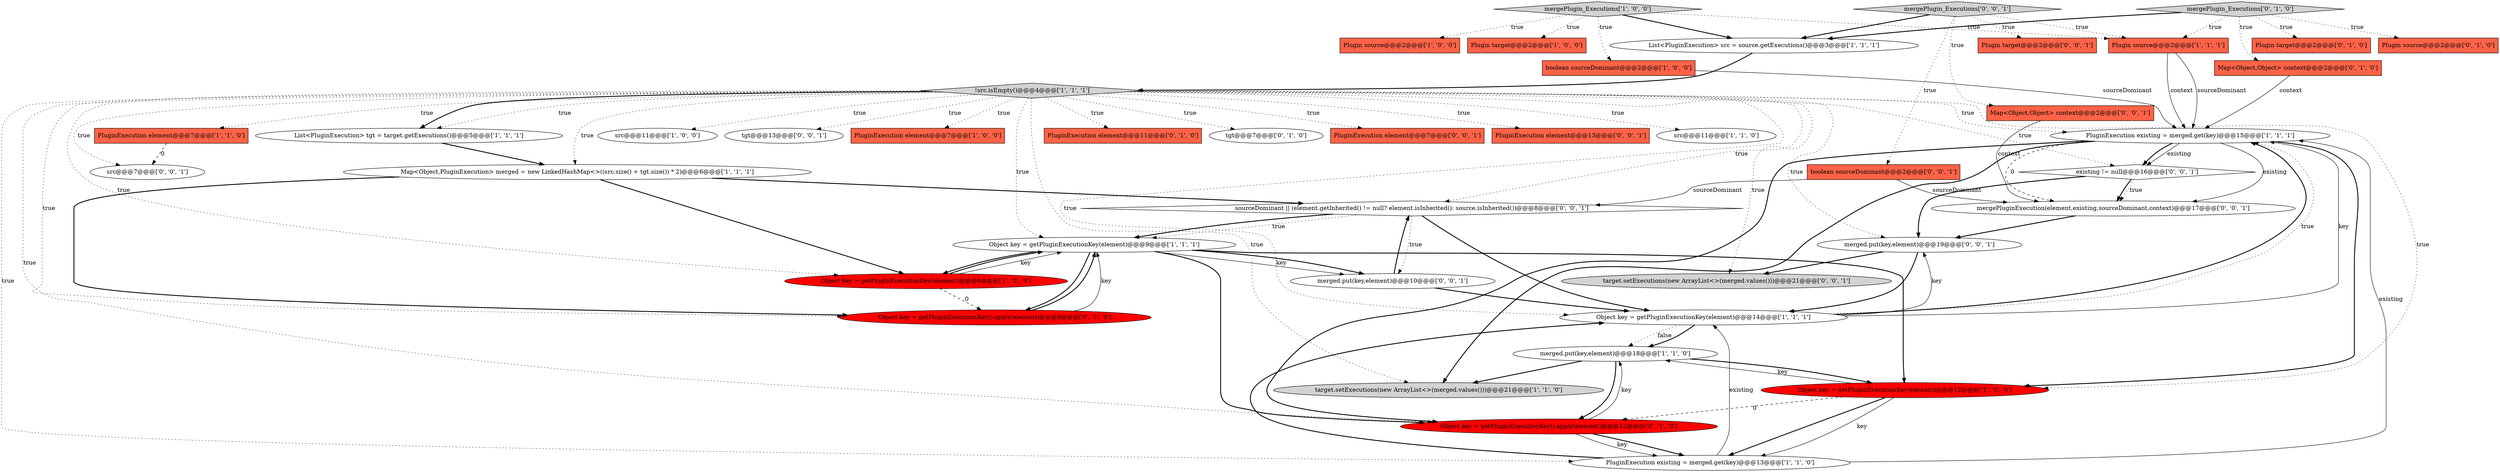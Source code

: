 digraph {
38 [style = filled, label = "Plugin target@@@2@@@['0', '0', '1']", fillcolor = tomato, shape = box image = "AAA0AAABBB3BBB"];
39 [style = filled, label = "mergePlugin_Executions['0', '0', '1']", fillcolor = lightgray, shape = diamond image = "AAA0AAABBB3BBB"];
1 [style = filled, label = "boolean sourceDominant@@@2@@@['1', '0', '0']", fillcolor = tomato, shape = box image = "AAA0AAABBB1BBB"];
37 [style = filled, label = "merged.put(key,element)@@@10@@@['0', '0', '1']", fillcolor = white, shape = ellipse image = "AAA0AAABBB3BBB"];
12 [style = filled, label = "Object key = getPluginExecutionKey(element)@@@14@@@['1', '1', '1']", fillcolor = white, shape = ellipse image = "AAA0AAABBB1BBB"];
28 [style = filled, label = "Map<Object,Object> context@@@2@@@['0', '1', '0']", fillcolor = tomato, shape = box image = "AAA0AAABBB2BBB"];
41 [style = filled, label = "existing != null@@@16@@@['0', '0', '1']", fillcolor = white, shape = diamond image = "AAA0AAABBB3BBB"];
5 [style = filled, label = "src@@@11@@@['1', '0', '0']", fillcolor = white, shape = ellipse image = "AAA0AAABBB1BBB"];
2 [style = filled, label = "Object key = getPluginExecutionKey(element)@@@9@@@['1', '1', '1']", fillcolor = white, shape = ellipse image = "AAA0AAABBB1BBB"];
0 [style = filled, label = "Object key = getPluginExecutionKey(element)@@@8@@@['1', '0', '0']", fillcolor = red, shape = ellipse image = "AAA1AAABBB1BBB"];
25 [style = filled, label = "Plugin target@@@2@@@['0', '1', '0']", fillcolor = tomato, shape = box image = "AAA0AAABBB2BBB"];
13 [style = filled, label = "Object key = getPluginExecutionKey(element)@@@12@@@['1', '0', '0']", fillcolor = red, shape = ellipse image = "AAA1AAABBB1BBB"];
32 [style = filled, label = "mergePluginExecution(element,existing,sourceDominant,context)@@@17@@@['0', '0', '1']", fillcolor = white, shape = ellipse image = "AAA0AAABBB3BBB"];
16 [style = filled, label = "Plugin source@@@2@@@['1', '1', '1']", fillcolor = tomato, shape = box image = "AAA0AAABBB1BBB"];
21 [style = filled, label = "Object key = getPluginExecutionKey().apply(element)@@@8@@@['0', '1', '0']", fillcolor = red, shape = ellipse image = "AAA1AAABBB2BBB"];
9 [style = filled, label = "Map<Object,PluginExecution> merged = new LinkedHashMap<>((src.size() + tgt.size()) * 2)@@@6@@@['1', '1', '1']", fillcolor = white, shape = ellipse image = "AAA0AAABBB1BBB"];
30 [style = filled, label = "tgt@@@13@@@['0', '0', '1']", fillcolor = white, shape = ellipse image = "AAA0AAABBB3BBB"];
34 [style = filled, label = "merged.put(key,element)@@@19@@@['0', '0', '1']", fillcolor = white, shape = ellipse image = "AAA0AAABBB3BBB"];
40 [style = filled, label = "boolean sourceDominant@@@2@@@['0', '0', '1']", fillcolor = tomato, shape = box image = "AAA0AAABBB3BBB"];
19 [style = filled, label = "PluginExecution element@@@7@@@['1', '0', '0']", fillcolor = tomato, shape = box image = "AAA0AAABBB1BBB"];
6 [style = filled, label = "PluginExecution existing = merged.get(key)@@@13@@@['1', '1', '0']", fillcolor = white, shape = ellipse image = "AAA0AAABBB1BBB"];
20 [style = filled, label = "PluginExecution element@@@7@@@['1', '1', '0']", fillcolor = tomato, shape = box image = "AAA0AAABBB1BBB"];
36 [style = filled, label = "src@@@7@@@['0', '0', '1']", fillcolor = white, shape = ellipse image = "AAA0AAABBB3BBB"];
22 [style = filled, label = "PluginExecution element@@@11@@@['0', '1', '0']", fillcolor = tomato, shape = box image = "AAA0AAABBB2BBB"];
11 [style = filled, label = "target.setExecutions(new ArrayList<>(merged.values()))@@@21@@@['1', '1', '0']", fillcolor = lightgray, shape = ellipse image = "AAA0AAABBB1BBB"];
3 [style = filled, label = "merged.put(key,element)@@@18@@@['1', '1', '0']", fillcolor = white, shape = ellipse image = "AAA0AAABBB1BBB"];
26 [style = filled, label = "tgt@@@7@@@['0', '1', '0']", fillcolor = white, shape = ellipse image = "AAA0AAABBB2BBB"];
42 [style = filled, label = "target.setExecutions(new ArrayList<>(merged.values()))@@@21@@@['0', '0', '1']", fillcolor = lightgray, shape = ellipse image = "AAA0AAABBB3BBB"];
29 [style = filled, label = "sourceDominant || (element.getInherited() != null? element.isInherited(): source.isInherited())@@@8@@@['0', '0', '1']", fillcolor = white, shape = diamond image = "AAA0AAABBB3BBB"];
18 [style = filled, label = "List<PluginExecution> tgt = target.getExecutions()@@@5@@@['1', '1', '1']", fillcolor = white, shape = ellipse image = "AAA0AAABBB1BBB"];
23 [style = filled, label = "Object key = getPluginExecutionKey().apply(element)@@@12@@@['0', '1', '0']", fillcolor = red, shape = ellipse image = "AAA1AAABBB2BBB"];
35 [style = filled, label = "PluginExecution element@@@7@@@['0', '0', '1']", fillcolor = tomato, shape = box image = "AAA0AAABBB3BBB"];
10 [style = filled, label = "Plugin source@@@2@@@['1', '0', '0']", fillcolor = tomato, shape = box image = "AAA0AAABBB1BBB"];
8 [style = filled, label = "mergePlugin_Executions['1', '0', '0']", fillcolor = lightgray, shape = diamond image = "AAA0AAABBB1BBB"];
24 [style = filled, label = "Plugin source@@@2@@@['0', '1', '0']", fillcolor = tomato, shape = box image = "AAA0AAABBB2BBB"];
31 [style = filled, label = "PluginExecution element@@@13@@@['0', '0', '1']", fillcolor = tomato, shape = box image = "AAA0AAABBB3BBB"];
17 [style = filled, label = "!src.isEmpty()@@@4@@@['1', '1', '1']", fillcolor = lightgray, shape = diamond image = "AAA0AAABBB1BBB"];
14 [style = filled, label = "Plugin target@@@2@@@['1', '0', '0']", fillcolor = tomato, shape = box image = "AAA0AAABBB1BBB"];
27 [style = filled, label = "mergePlugin_Executions['0', '1', '0']", fillcolor = lightgray, shape = diamond image = "AAA0AAABBB2BBB"];
33 [style = filled, label = "Map<Object,Object> context@@@2@@@['0', '0', '1']", fillcolor = tomato, shape = box image = "AAA0AAABBB3BBB"];
4 [style = filled, label = "List<PluginExecution> src = source.getExecutions()@@@3@@@['1', '1', '1']", fillcolor = white, shape = ellipse image = "AAA0AAABBB1BBB"];
7 [style = filled, label = "PluginExecution existing = merged.get(key)@@@15@@@['1', '1', '1']", fillcolor = white, shape = ellipse image = "AAA0AAABBB1BBB"];
15 [style = filled, label = "src@@@11@@@['1', '1', '0']", fillcolor = white, shape = ellipse image = "AAA0AAABBB1BBB"];
29->2 [style = dotted, label="true"];
17->6 [style = dotted, label="true"];
40->32 [style = solid, label="sourceDominant"];
8->16 [style = dotted, label="true"];
17->35 [style = dotted, label="true"];
13->6 [style = solid, label="key"];
32->34 [style = bold, label=""];
2->37 [style = solid, label="key"];
13->23 [style = dashed, label="0"];
12->7 [style = bold, label=""];
21->2 [style = bold, label=""];
2->23 [style = bold, label=""];
29->2 [style = bold, label=""];
17->15 [style = dotted, label="true"];
16->7 [style = solid, label="sourceDominant"];
9->21 [style = bold, label=""];
33->32 [style = solid, label="context"];
17->34 [style = dotted, label="true"];
17->2 [style = dotted, label="true"];
8->4 [style = bold, label=""];
9->29 [style = bold, label=""];
6->7 [style = solid, label="existing"];
1->7 [style = solid, label="sourceDominant"];
17->20 [style = dotted, label="true"];
17->26 [style = dotted, label="true"];
7->11 [style = bold, label=""];
41->32 [style = bold, label=""];
27->25 [style = dotted, label="true"];
21->2 [style = solid, label="key"];
3->11 [style = bold, label=""];
37->29 [style = bold, label=""];
13->3 [style = solid, label="key"];
34->42 [style = bold, label=""];
27->24 [style = dotted, label="true"];
39->4 [style = bold, label=""];
17->23 [style = dotted, label="true"];
7->41 [style = solid, label="existing"];
3->23 [style = bold, label=""];
7->32 [style = solid, label="existing"];
16->7 [style = solid, label="context"];
2->21 [style = bold, label=""];
7->23 [style = bold, label=""];
8->14 [style = dotted, label="true"];
18->9 [style = bold, label=""];
12->3 [style = dotted, label="false"];
39->40 [style = dotted, label="true"];
12->7 [style = dotted, label="true"];
17->21 [style = dotted, label="true"];
4->17 [style = bold, label=""];
17->18 [style = dotted, label="true"];
23->6 [style = solid, label="key"];
12->7 [style = solid, label="key"];
12->34 [style = solid, label="key"];
40->29 [style = solid, label="sourceDominant"];
37->12 [style = bold, label=""];
2->0 [style = bold, label=""];
17->12 [style = dotted, label="true"];
17->42 [style = dotted, label="true"];
23->6 [style = bold, label=""];
17->19 [style = dotted, label="true"];
41->32 [style = dotted, label="true"];
7->32 [style = dashed, label="0"];
17->22 [style = dotted, label="true"];
7->41 [style = bold, label=""];
12->3 [style = bold, label=""];
0->2 [style = solid, label="key"];
17->29 [style = dotted, label="true"];
17->36 [style = dotted, label="true"];
13->6 [style = bold, label=""];
41->34 [style = bold, label=""];
17->11 [style = dotted, label="true"];
27->16 [style = dotted, label="true"];
7->13 [style = bold, label=""];
6->12 [style = bold, label=""];
17->41 [style = dotted, label="true"];
17->0 [style = dotted, label="true"];
9->0 [style = bold, label=""];
39->38 [style = dotted, label="true"];
0->2 [style = bold, label=""];
39->16 [style = dotted, label="true"];
8->10 [style = dotted, label="true"];
29->37 [style = dotted, label="true"];
34->12 [style = bold, label=""];
6->12 [style = solid, label="existing"];
2->13 [style = bold, label=""];
17->31 [style = dotted, label="true"];
8->1 [style = dotted, label="true"];
27->28 [style = dotted, label="true"];
27->4 [style = bold, label=""];
29->12 [style = bold, label=""];
17->30 [style = dotted, label="true"];
23->3 [style = solid, label="key"];
20->36 [style = dashed, label="0"];
0->21 [style = dashed, label="0"];
28->7 [style = solid, label="context"];
17->9 [style = dotted, label="true"];
3->13 [style = bold, label=""];
17->7 [style = dotted, label="true"];
2->37 [style = bold, label=""];
17->13 [style = dotted, label="true"];
39->33 [style = dotted, label="true"];
17->18 [style = bold, label=""];
17->5 [style = dotted, label="true"];
}
